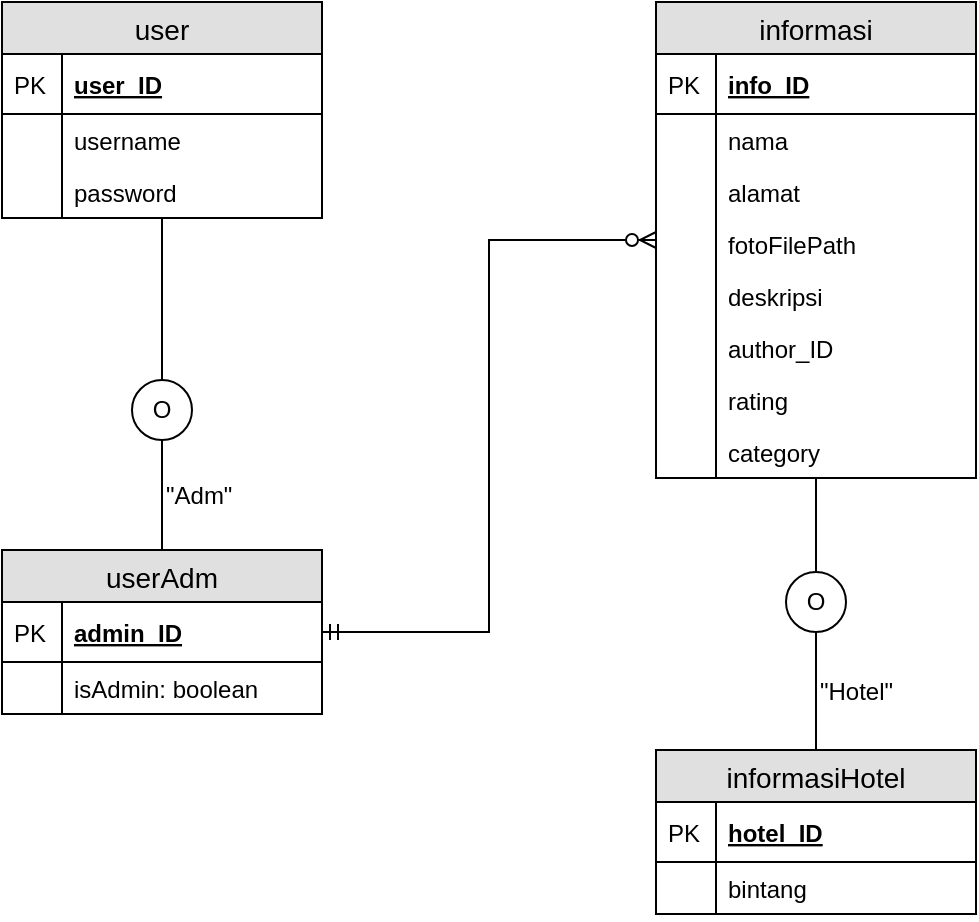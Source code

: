 <mxfile version="10.6.2" type="google"><diagram id="qPDYDDGNuwHsvCeNctRR" name="Page-1"><mxGraphModel dx="840" dy="452" grid="1" gridSize="10" guides="1" tooltips="1" connect="1" arrows="1" fold="1" page="1" pageScale="1" pageWidth="827" pageHeight="1169" math="0" shadow="0"><root><mxCell id="0"/><mxCell id="1" parent="0"/><mxCell id="cbe4ALu7CRphq70JugHo-23" style="edgeStyle=orthogonalEdgeStyle;rounded=0;orthogonalLoop=1;jettySize=auto;html=1;exitX=0.5;exitY=1;exitDx=0;exitDy=0;entryX=0.5;entryY=0;entryDx=0;entryDy=0;endArrow=none;endFill=0;" edge="1" parent="1" source="cbe4ALu7CRphq70JugHo-24" target="cbe4ALu7CRphq70JugHo-12"><mxGeometry relative="1" as="geometry"/></mxCell><mxCell id="cbe4ALu7CRphq70JugHo-1" value="user" style="swimlane;fontStyle=0;childLayout=stackLayout;horizontal=1;startSize=26;fillColor=#e0e0e0;horizontalStack=0;resizeParent=1;resizeParentMax=0;resizeLast=0;collapsible=1;marginBottom=0;swimlaneFillColor=#ffffff;align=center;fontSize=14;" vertex="1" parent="1"><mxGeometry x="253" y="86" width="160" height="108" as="geometry"><mxRectangle x="253" y="86" width="60" height="26" as="alternateBounds"/></mxGeometry></mxCell><mxCell id="cbe4ALu7CRphq70JugHo-2" value="user_ID" style="shape=partialRectangle;top=0;left=0;right=0;bottom=1;align=left;verticalAlign=middle;fillColor=none;spacingLeft=34;spacingRight=4;overflow=hidden;rotatable=0;points=[[0,0.5],[1,0.5]];portConstraint=eastwest;dropTarget=0;fontStyle=5;fontSize=12;" vertex="1" parent="cbe4ALu7CRphq70JugHo-1"><mxGeometry y="26" width="160" height="30" as="geometry"/></mxCell><mxCell id="cbe4ALu7CRphq70JugHo-3" value="PK" style="shape=partialRectangle;top=0;left=0;bottom=0;fillColor=none;align=left;verticalAlign=middle;spacingLeft=4;spacingRight=4;overflow=hidden;rotatable=0;points=[];portConstraint=eastwest;part=1;fontSize=12;" vertex="1" connectable="0" parent="cbe4ALu7CRphq70JugHo-2"><mxGeometry width="30" height="30" as="geometry"/></mxCell><mxCell id="cbe4ALu7CRphq70JugHo-4" value="username" style="shape=partialRectangle;top=0;left=0;right=0;bottom=0;align=left;verticalAlign=top;fillColor=none;spacingLeft=34;spacingRight=4;overflow=hidden;rotatable=0;points=[[0,0.5],[1,0.5]];portConstraint=eastwest;dropTarget=0;fontSize=12;" vertex="1" parent="cbe4ALu7CRphq70JugHo-1"><mxGeometry y="56" width="160" height="26" as="geometry"/></mxCell><mxCell id="cbe4ALu7CRphq70JugHo-5" value="" style="shape=partialRectangle;top=0;left=0;bottom=0;fillColor=none;align=left;verticalAlign=top;spacingLeft=4;spacingRight=4;overflow=hidden;rotatable=0;points=[];portConstraint=eastwest;part=1;fontSize=12;" vertex="1" connectable="0" parent="cbe4ALu7CRphq70JugHo-4"><mxGeometry width="30" height="26" as="geometry"/></mxCell><mxCell id="cbe4ALu7CRphq70JugHo-6" value="password" style="shape=partialRectangle;top=0;left=0;right=0;bottom=0;align=left;verticalAlign=top;fillColor=none;spacingLeft=34;spacingRight=4;overflow=hidden;rotatable=0;points=[[0,0.5],[1,0.5]];portConstraint=eastwest;dropTarget=0;fontSize=12;" vertex="1" parent="cbe4ALu7CRphq70JugHo-1"><mxGeometry y="82" width="160" height="26" as="geometry"/></mxCell><mxCell id="cbe4ALu7CRphq70JugHo-7" value="" style="shape=partialRectangle;top=0;left=0;bottom=0;fillColor=none;align=left;verticalAlign=top;spacingLeft=4;spacingRight=4;overflow=hidden;rotatable=0;points=[];portConstraint=eastwest;part=1;fontSize=12;" vertex="1" connectable="0" parent="cbe4ALu7CRphq70JugHo-6"><mxGeometry width="30" height="26" as="geometry"/></mxCell><mxCell id="cbe4ALu7CRphq70JugHo-47" style="edgeStyle=orthogonalEdgeStyle;rounded=0;orthogonalLoop=1;jettySize=auto;html=1;exitX=1;exitY=0.5;exitDx=0;exitDy=0;entryX=0;entryY=0.5;entryDx=0;entryDy=0;endArrow=ERzeroToMany;endFill=1;startArrow=ERmandOne;startFill=0;" edge="1" parent="1" source="cbe4ALu7CRphq70JugHo-12" target="cbe4ALu7CRphq70JugHo-27"><mxGeometry relative="1" as="geometry"/></mxCell><mxCell id="cbe4ALu7CRphq70JugHo-12" value="userAdm" style="swimlane;fontStyle=0;childLayout=stackLayout;horizontal=1;startSize=26;fillColor=#e0e0e0;horizontalStack=0;resizeParent=1;resizeParentMax=0;resizeLast=0;collapsible=1;marginBottom=0;swimlaneFillColor=#ffffff;align=center;fontSize=14;" vertex="1" parent="1"><mxGeometry x="253" y="360" width="160" height="82" as="geometry"><mxRectangle x="253" y="360" width="90" height="26" as="alternateBounds"/></mxGeometry></mxCell><mxCell id="cbe4ALu7CRphq70JugHo-13" value="admin_ID" style="shape=partialRectangle;top=0;left=0;right=0;bottom=1;align=left;verticalAlign=middle;fillColor=none;spacingLeft=34;spacingRight=4;overflow=hidden;rotatable=0;points=[[0,0.5],[1,0.5]];portConstraint=eastwest;dropTarget=0;fontStyle=5;fontSize=12;" vertex="1" parent="cbe4ALu7CRphq70JugHo-12"><mxGeometry y="26" width="160" height="30" as="geometry"/></mxCell><mxCell id="cbe4ALu7CRphq70JugHo-14" value="PK" style="shape=partialRectangle;top=0;left=0;bottom=0;fillColor=none;align=left;verticalAlign=middle;spacingLeft=4;spacingRight=4;overflow=hidden;rotatable=0;points=[];portConstraint=eastwest;part=1;fontSize=12;" vertex="1" connectable="0" parent="cbe4ALu7CRphq70JugHo-13"><mxGeometry width="30" height="30" as="geometry"/></mxCell><mxCell id="cbe4ALu7CRphq70JugHo-15" value="isAdmin: boolean" style="shape=partialRectangle;top=0;left=0;right=0;bottom=0;align=left;verticalAlign=top;fillColor=none;spacingLeft=34;spacingRight=4;overflow=hidden;rotatable=0;points=[[0,0.5],[1,0.5]];portConstraint=eastwest;dropTarget=0;fontSize=12;" vertex="1" parent="cbe4ALu7CRphq70JugHo-12"><mxGeometry y="56" width="160" height="26" as="geometry"/></mxCell><mxCell id="cbe4ALu7CRphq70JugHo-16" value="" style="shape=partialRectangle;top=0;left=0;bottom=0;fillColor=none;align=left;verticalAlign=top;spacingLeft=4;spacingRight=4;overflow=hidden;rotatable=0;points=[];portConstraint=eastwest;part=1;fontSize=12;" vertex="1" connectable="0" parent="cbe4ALu7CRphq70JugHo-15"><mxGeometry width="30" height="26" as="geometry"/></mxCell><mxCell id="cbe4ALu7CRphq70JugHo-24" value="O" style="ellipse;whiteSpace=wrap;html=1;aspect=fixed;" vertex="1" parent="1"><mxGeometry x="318" y="275" width="30" height="30" as="geometry"/></mxCell><mxCell id="cbe4ALu7CRphq70JugHo-25" style="edgeStyle=orthogonalEdgeStyle;rounded=0;orthogonalLoop=1;jettySize=auto;html=1;exitX=0.5;exitY=1;exitDx=0;exitDy=0;entryX=0.5;entryY=0;entryDx=0;entryDy=0;endArrow=none;endFill=0;" edge="1" parent="1" source="cbe4ALu7CRphq70JugHo-1" target="cbe4ALu7CRphq70JugHo-24"><mxGeometry relative="1" as="geometry"><mxPoint x="333" y="230" as="sourcePoint"/><mxPoint x="333" y="360" as="targetPoint"/><Array as="points"><mxPoint x="333" y="270"/><mxPoint x="333" y="270"/></Array></mxGeometry></mxCell><mxCell id="cbe4ALu7CRphq70JugHo-26" value="&quot;Adm&quot;" style="text;html=1;resizable=0;points=[];autosize=1;align=left;verticalAlign=top;spacingTop=-4;" vertex="1" parent="1"><mxGeometry x="333" y="322.5" width="50" height="20" as="geometry"/></mxCell><mxCell id="cbe4ALu7CRphq70JugHo-59" style="edgeStyle=orthogonalEdgeStyle;rounded=0;orthogonalLoop=1;jettySize=auto;html=1;exitX=0.5;exitY=1;exitDx=0;exitDy=0;entryX=0.5;entryY=0;entryDx=0;entryDy=0;endArrow=none;endFill=0;" edge="1" parent="1" source="cbe4ALu7CRphq70JugHo-61" target="cbe4ALu7CRphq70JugHo-48"><mxGeometry relative="1" as="geometry"/></mxCell><mxCell id="cbe4ALu7CRphq70JugHo-27" value="informasi" style="swimlane;fontStyle=0;childLayout=stackLayout;horizontal=1;startSize=26;fillColor=#e0e0e0;horizontalStack=0;resizeParent=1;resizeParentMax=0;resizeLast=0;collapsible=1;marginBottom=0;swimlaneFillColor=#ffffff;align=center;fontSize=14;" vertex="1" parent="1"><mxGeometry x="580" y="86" width="160" height="238" as="geometry"><mxRectangle x="580" y="86" width="90" height="26" as="alternateBounds"/></mxGeometry></mxCell><mxCell id="cbe4ALu7CRphq70JugHo-28" value="info_ID" style="shape=partialRectangle;top=0;left=0;right=0;bottom=1;align=left;verticalAlign=middle;fillColor=none;spacingLeft=34;spacingRight=4;overflow=hidden;rotatable=0;points=[[0,0.5],[1,0.5]];portConstraint=eastwest;dropTarget=0;fontStyle=5;fontSize=12;" vertex="1" parent="cbe4ALu7CRphq70JugHo-27"><mxGeometry y="26" width="160" height="30" as="geometry"/></mxCell><mxCell id="cbe4ALu7CRphq70JugHo-29" value="PK" style="shape=partialRectangle;top=0;left=0;bottom=0;fillColor=none;align=left;verticalAlign=middle;spacingLeft=4;spacingRight=4;overflow=hidden;rotatable=0;points=[];portConstraint=eastwest;part=1;fontSize=12;" vertex="1" connectable="0" parent="cbe4ALu7CRphq70JugHo-28"><mxGeometry width="30" height="30" as="geometry"/></mxCell><mxCell id="cbe4ALu7CRphq70JugHo-30" value="nama" style="shape=partialRectangle;top=0;left=0;right=0;bottom=0;align=left;verticalAlign=top;fillColor=none;spacingLeft=34;spacingRight=4;overflow=hidden;rotatable=0;points=[[0,0.5],[1,0.5]];portConstraint=eastwest;dropTarget=0;fontSize=12;" vertex="1" parent="cbe4ALu7CRphq70JugHo-27"><mxGeometry y="56" width="160" height="26" as="geometry"/></mxCell><mxCell id="cbe4ALu7CRphq70JugHo-31" value="" style="shape=partialRectangle;top=0;left=0;bottom=0;fillColor=none;align=left;verticalAlign=top;spacingLeft=4;spacingRight=4;overflow=hidden;rotatable=0;points=[];portConstraint=eastwest;part=1;fontSize=12;" vertex="1" connectable="0" parent="cbe4ALu7CRphq70JugHo-30"><mxGeometry width="30" height="26" as="geometry"/></mxCell><mxCell id="cbe4ALu7CRphq70JugHo-32" value="alamat" style="shape=partialRectangle;top=0;left=0;right=0;bottom=0;align=left;verticalAlign=top;fillColor=none;spacingLeft=34;spacingRight=4;overflow=hidden;rotatable=0;points=[[0,0.5],[1,0.5]];portConstraint=eastwest;dropTarget=0;fontSize=12;" vertex="1" parent="cbe4ALu7CRphq70JugHo-27"><mxGeometry y="82" width="160" height="26" as="geometry"/></mxCell><mxCell id="cbe4ALu7CRphq70JugHo-33" value="" style="shape=partialRectangle;top=0;left=0;bottom=0;fillColor=none;align=left;verticalAlign=top;spacingLeft=4;spacingRight=4;overflow=hidden;rotatable=0;points=[];portConstraint=eastwest;part=1;fontSize=12;" vertex="1" connectable="0" parent="cbe4ALu7CRphq70JugHo-32"><mxGeometry width="30" height="26" as="geometry"/></mxCell><mxCell id="cbe4ALu7CRphq70JugHo-38" value="fotoFilePath" style="shape=partialRectangle;top=0;left=0;right=0;bottom=0;align=left;verticalAlign=top;fillColor=none;spacingLeft=34;spacingRight=4;overflow=hidden;rotatable=0;points=[[0,0.5],[1,0.5]];portConstraint=eastwest;dropTarget=0;fontSize=12;" vertex="1" parent="cbe4ALu7CRphq70JugHo-27"><mxGeometry y="108" width="160" height="26" as="geometry"/></mxCell><mxCell id="cbe4ALu7CRphq70JugHo-39" value="" style="shape=partialRectangle;top=0;left=0;bottom=0;fillColor=none;align=left;verticalAlign=top;spacingLeft=4;spacingRight=4;overflow=hidden;rotatable=0;points=[];portConstraint=eastwest;part=1;fontSize=12;" vertex="1" connectable="0" parent="cbe4ALu7CRphq70JugHo-38"><mxGeometry width="30" height="26" as="geometry"/></mxCell><mxCell id="cbe4ALu7CRphq70JugHo-40" value="deskripsi" style="shape=partialRectangle;top=0;left=0;right=0;bottom=0;align=left;verticalAlign=top;fillColor=none;spacingLeft=34;spacingRight=4;overflow=hidden;rotatable=0;points=[[0,0.5],[1,0.5]];portConstraint=eastwest;dropTarget=0;fontSize=12;" vertex="1" parent="cbe4ALu7CRphq70JugHo-27"><mxGeometry y="134" width="160" height="26" as="geometry"/></mxCell><mxCell id="cbe4ALu7CRphq70JugHo-41" value="" style="shape=partialRectangle;top=0;left=0;bottom=0;fillColor=none;align=left;verticalAlign=top;spacingLeft=4;spacingRight=4;overflow=hidden;rotatable=0;points=[];portConstraint=eastwest;part=1;fontSize=12;" vertex="1" connectable="0" parent="cbe4ALu7CRphq70JugHo-40"><mxGeometry width="30" height="26" as="geometry"/></mxCell><mxCell id="cbe4ALu7CRphq70JugHo-42" value="author_ID" style="shape=partialRectangle;top=0;left=0;right=0;bottom=0;align=left;verticalAlign=top;fillColor=none;spacingLeft=34;spacingRight=4;overflow=hidden;rotatable=0;points=[[0,0.5],[1,0.5]];portConstraint=eastwest;dropTarget=0;fontSize=12;" vertex="1" parent="cbe4ALu7CRphq70JugHo-27"><mxGeometry y="160" width="160" height="26" as="geometry"/></mxCell><mxCell id="cbe4ALu7CRphq70JugHo-43" value="" style="shape=partialRectangle;top=0;left=0;bottom=0;fillColor=none;align=left;verticalAlign=top;spacingLeft=4;spacingRight=4;overflow=hidden;rotatable=0;points=[];portConstraint=eastwest;part=1;fontSize=12;" vertex="1" connectable="0" parent="cbe4ALu7CRphq70JugHo-42"><mxGeometry width="30" height="26" as="geometry"/></mxCell><mxCell id="cbe4ALu7CRphq70JugHo-44" value="rating" style="shape=partialRectangle;top=0;left=0;right=0;bottom=0;align=left;verticalAlign=top;fillColor=none;spacingLeft=34;spacingRight=4;overflow=hidden;rotatable=0;points=[[0,0.5],[1,0.5]];portConstraint=eastwest;dropTarget=0;fontSize=12;" vertex="1" parent="cbe4ALu7CRphq70JugHo-27"><mxGeometry y="186" width="160" height="26" as="geometry"/></mxCell><mxCell id="cbe4ALu7CRphq70JugHo-45" value="" style="shape=partialRectangle;top=0;left=0;bottom=0;fillColor=none;align=left;verticalAlign=top;spacingLeft=4;spacingRight=4;overflow=hidden;rotatable=0;points=[];portConstraint=eastwest;part=1;fontSize=12;" vertex="1" connectable="0" parent="cbe4ALu7CRphq70JugHo-44"><mxGeometry width="30" height="26" as="geometry"/></mxCell><mxCell id="cbe4ALu7CRphq70JugHo-34" value="category" style="shape=partialRectangle;top=0;left=0;right=0;bottom=0;align=left;verticalAlign=top;fillColor=none;spacingLeft=34;spacingRight=4;overflow=hidden;rotatable=0;points=[[0,0.5],[1,0.5]];portConstraint=eastwest;dropTarget=0;fontSize=12;" vertex="1" parent="cbe4ALu7CRphq70JugHo-27"><mxGeometry y="212" width="160" height="26" as="geometry"/></mxCell><mxCell id="cbe4ALu7CRphq70JugHo-35" value="" style="shape=partialRectangle;top=0;left=0;bottom=0;fillColor=none;align=left;verticalAlign=top;spacingLeft=4;spacingRight=4;overflow=hidden;rotatable=0;points=[];portConstraint=eastwest;part=1;fontSize=12;" vertex="1" connectable="0" parent="cbe4ALu7CRphq70JugHo-34"><mxGeometry width="30" height="26" as="geometry"/></mxCell><mxCell id="cbe4ALu7CRphq70JugHo-48" value="informasiHotel" style="swimlane;fontStyle=0;childLayout=stackLayout;horizontal=1;startSize=26;fillColor=#e0e0e0;horizontalStack=0;resizeParent=1;resizeParentMax=0;resizeLast=0;collapsible=1;marginBottom=0;swimlaneFillColor=#ffffff;align=center;fontSize=14;" vertex="1" parent="1"><mxGeometry x="580" y="460" width="160" height="82" as="geometry"/></mxCell><mxCell id="cbe4ALu7CRphq70JugHo-49" value="hotel_ID" style="shape=partialRectangle;top=0;left=0;right=0;bottom=1;align=left;verticalAlign=middle;fillColor=none;spacingLeft=34;spacingRight=4;overflow=hidden;rotatable=0;points=[[0,0.5],[1,0.5]];portConstraint=eastwest;dropTarget=0;fontStyle=5;fontSize=12;" vertex="1" parent="cbe4ALu7CRphq70JugHo-48"><mxGeometry y="26" width="160" height="30" as="geometry"/></mxCell><mxCell id="cbe4ALu7CRphq70JugHo-50" value="PK" style="shape=partialRectangle;top=0;left=0;bottom=0;fillColor=none;align=left;verticalAlign=middle;spacingLeft=4;spacingRight=4;overflow=hidden;rotatable=0;points=[];portConstraint=eastwest;part=1;fontSize=12;" vertex="1" connectable="0" parent="cbe4ALu7CRphq70JugHo-49"><mxGeometry width="30" height="30" as="geometry"/></mxCell><mxCell id="cbe4ALu7CRphq70JugHo-51" value="bintang" style="shape=partialRectangle;top=0;left=0;right=0;bottom=0;align=left;verticalAlign=top;fillColor=none;spacingLeft=34;spacingRight=4;overflow=hidden;rotatable=0;points=[[0,0.5],[1,0.5]];portConstraint=eastwest;dropTarget=0;fontSize=12;" vertex="1" parent="cbe4ALu7CRphq70JugHo-48"><mxGeometry y="56" width="160" height="26" as="geometry"/></mxCell><mxCell id="cbe4ALu7CRphq70JugHo-52" value="" style="shape=partialRectangle;top=0;left=0;bottom=0;fillColor=none;align=left;verticalAlign=top;spacingLeft=4;spacingRight=4;overflow=hidden;rotatable=0;points=[];portConstraint=eastwest;part=1;fontSize=12;" vertex="1" connectable="0" parent="cbe4ALu7CRphq70JugHo-51"><mxGeometry width="30" height="26" as="geometry"/></mxCell><mxCell id="cbe4ALu7CRphq70JugHo-61" value="O" style="ellipse;whiteSpace=wrap;html=1;aspect=fixed;" vertex="1" parent="1"><mxGeometry x="645" y="371" width="30" height="30" as="geometry"/></mxCell><mxCell id="cbe4ALu7CRphq70JugHo-62" style="edgeStyle=orthogonalEdgeStyle;rounded=0;orthogonalLoop=1;jettySize=auto;html=1;exitX=0.5;exitY=1;exitDx=0;exitDy=0;entryX=0.5;entryY=0;entryDx=0;entryDy=0;endArrow=none;endFill=0;" edge="1" parent="1" source="cbe4ALu7CRphq70JugHo-27" target="cbe4ALu7CRphq70JugHo-61"><mxGeometry relative="1" as="geometry"><mxPoint x="660" y="324" as="sourcePoint"/><mxPoint x="660" y="429" as="targetPoint"/></mxGeometry></mxCell><mxCell id="cbe4ALu7CRphq70JugHo-63" value="&quot;Hotel&quot;" style="text;html=1;resizable=0;points=[];autosize=1;align=left;verticalAlign=top;spacingTop=-4;" vertex="1" parent="1"><mxGeometry x="660" y="420.5" width="50" height="20" as="geometry"/></mxCell></root></mxGraphModel></diagram></mxfile>